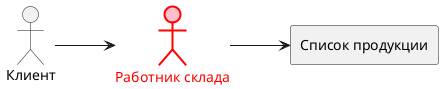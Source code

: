 @startuml
left to right direction
actor "Клиент" as c
actor "Работник склада" as r #pink;line:red;line.bold;text:Red
rectangle "Список продукции" as l
c --> r
r --> l
@enduml